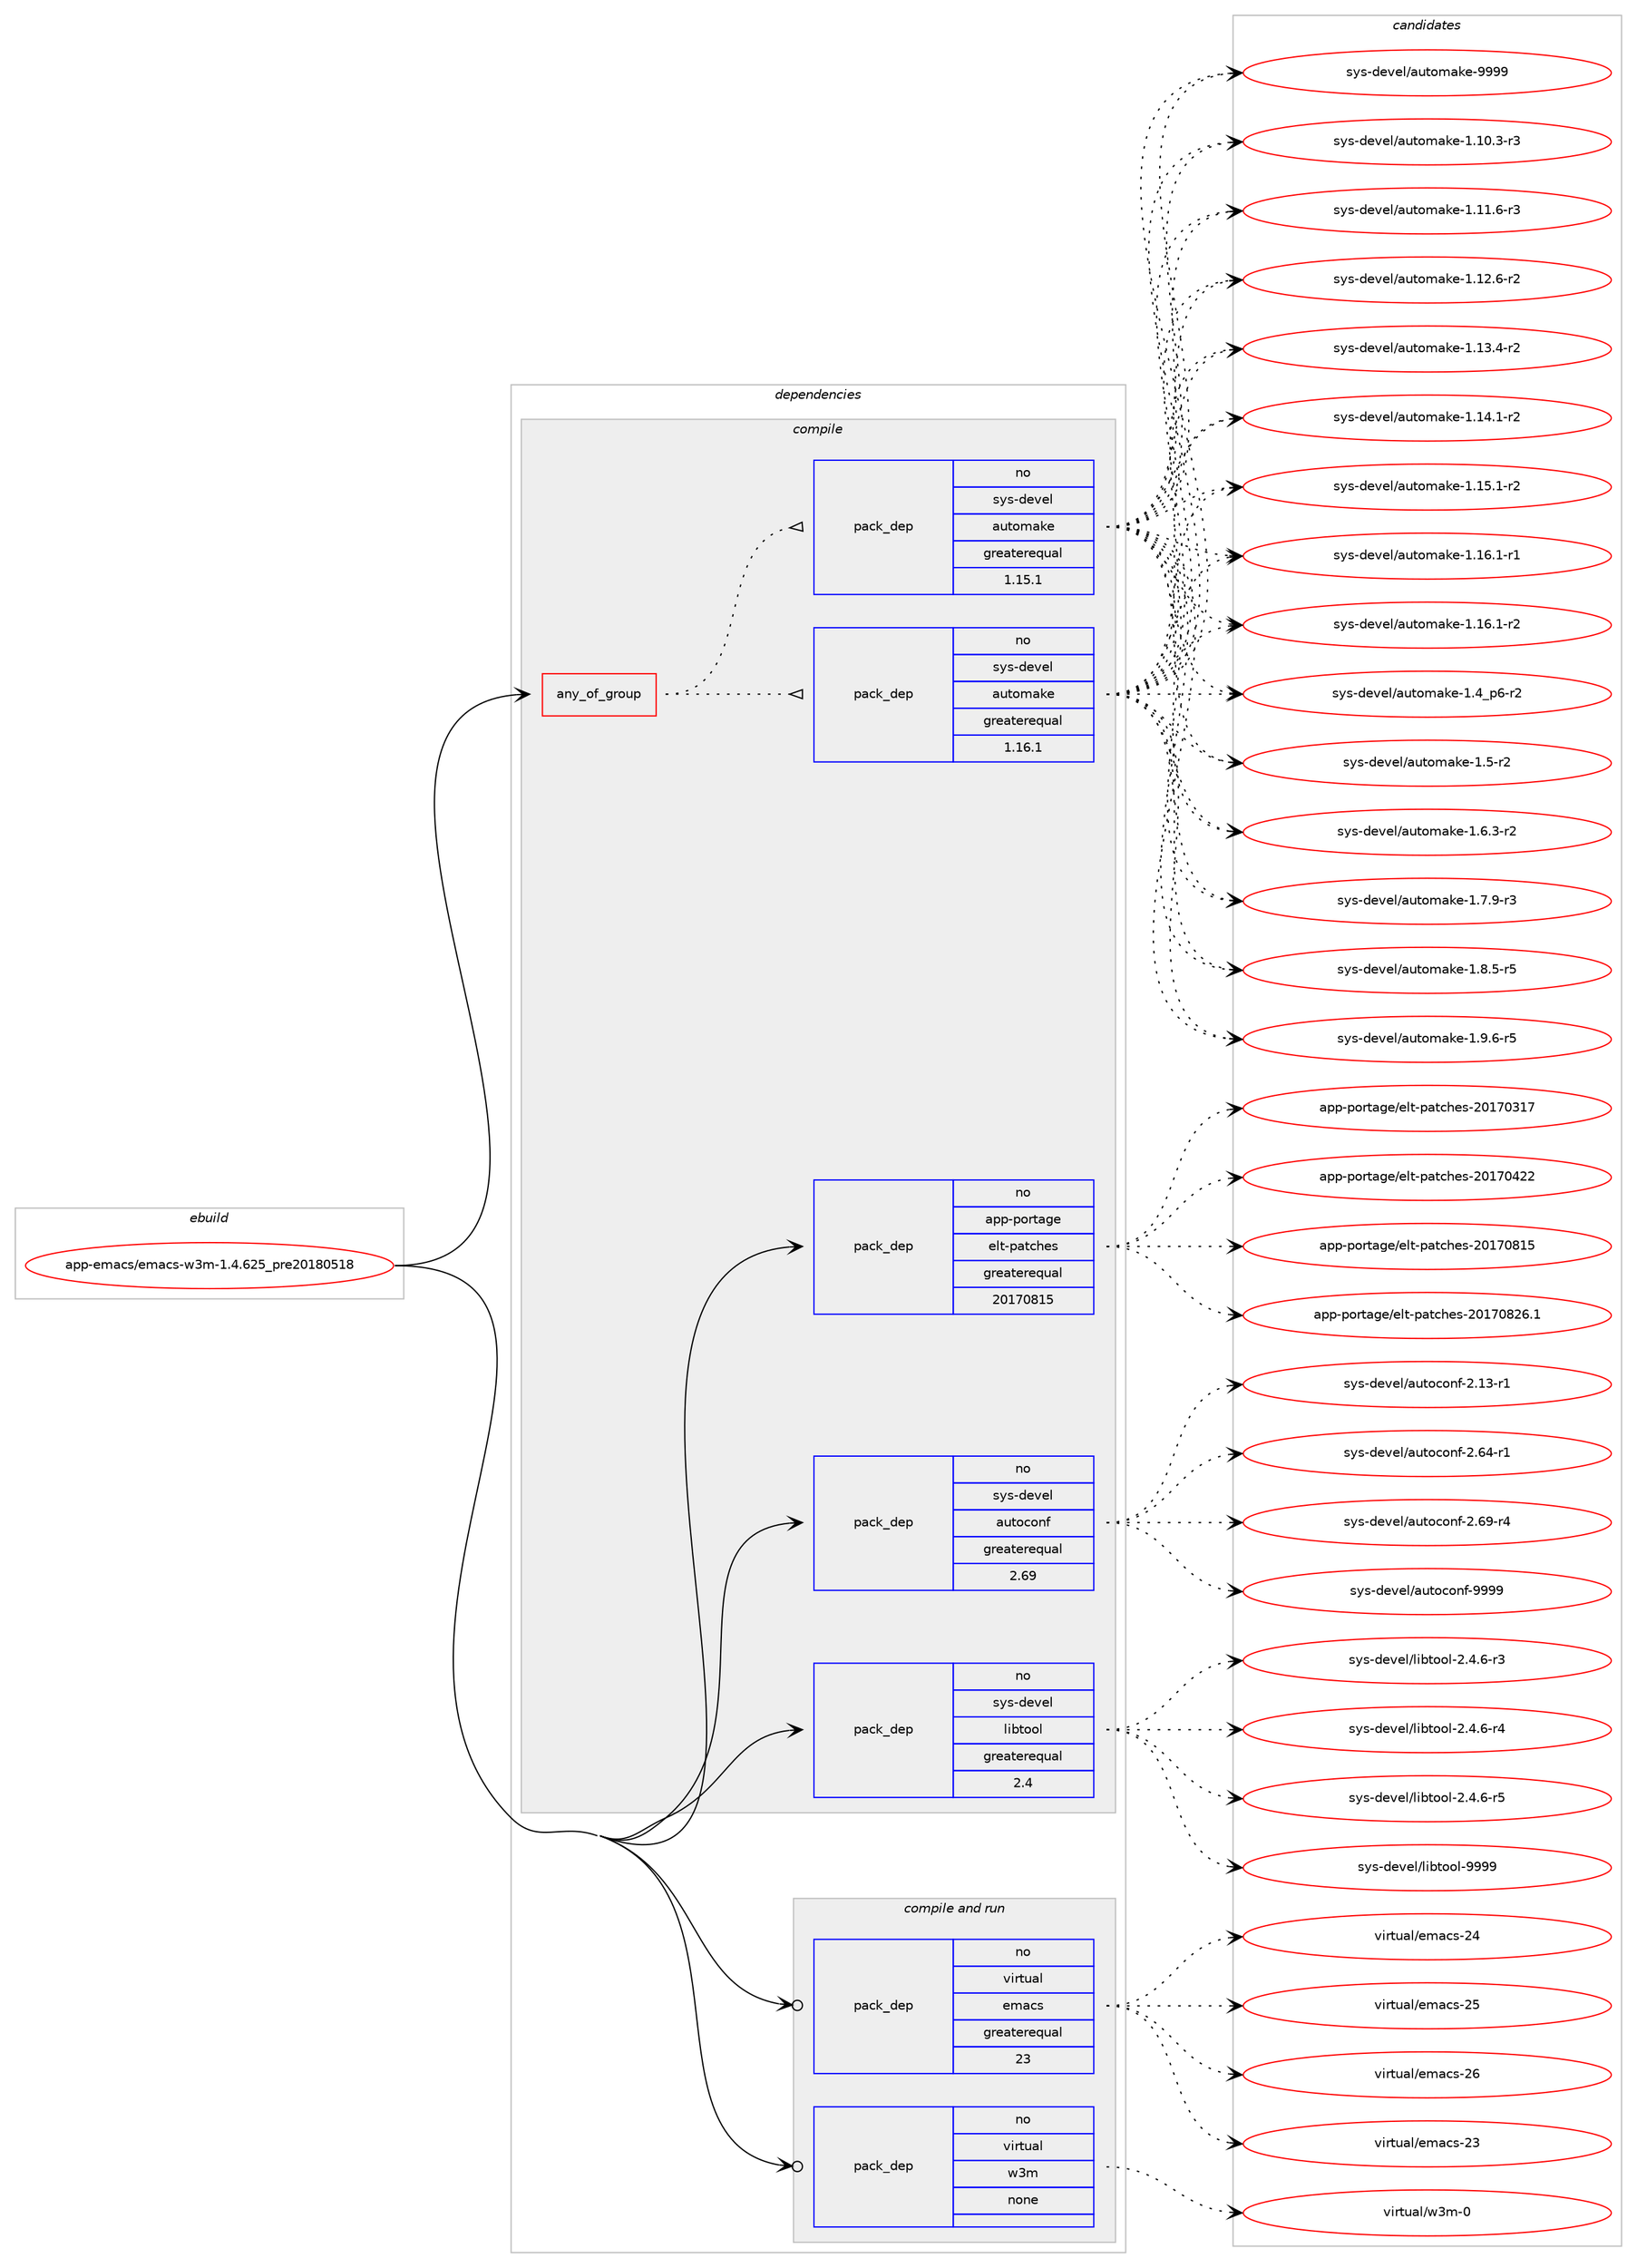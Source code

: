 digraph prolog {

# *************
# Graph options
# *************

newrank=true;
concentrate=true;
compound=true;
graph [rankdir=LR,fontname=Helvetica,fontsize=10,ranksep=1.5];#, ranksep=2.5, nodesep=0.2];
edge  [arrowhead=vee];
node  [fontname=Helvetica,fontsize=10];

# **********
# The ebuild
# **********

subgraph cluster_leftcol {
color=gray;
rank=same;
label=<<i>ebuild</i>>;
id [label="app-emacs/emacs-w3m-1.4.625_pre20180518", color=red, width=4, href="../app-emacs/emacs-w3m-1.4.625_pre20180518.svg"];
}

# ****************
# The dependencies
# ****************

subgraph cluster_midcol {
color=gray;
label=<<i>dependencies</i>>;
subgraph cluster_compile {
fillcolor="#eeeeee";
style=filled;
label=<<i>compile</i>>;
subgraph any8483 {
dependency482621 [label=<<TABLE BORDER="0" CELLBORDER="1" CELLSPACING="0" CELLPADDING="4"><TR><TD CELLPADDING="10">any_of_group</TD></TR></TABLE>>, shape=none, color=red];subgraph pack358828 {
dependency482622 [label=<<TABLE BORDER="0" CELLBORDER="1" CELLSPACING="0" CELLPADDING="4" WIDTH="220"><TR><TD ROWSPAN="6" CELLPADDING="30">pack_dep</TD></TR><TR><TD WIDTH="110">no</TD></TR><TR><TD>sys-devel</TD></TR><TR><TD>automake</TD></TR><TR><TD>greaterequal</TD></TR><TR><TD>1.16.1</TD></TR></TABLE>>, shape=none, color=blue];
}
dependency482621:e -> dependency482622:w [weight=20,style="dotted",arrowhead="oinv"];
subgraph pack358829 {
dependency482623 [label=<<TABLE BORDER="0" CELLBORDER="1" CELLSPACING="0" CELLPADDING="4" WIDTH="220"><TR><TD ROWSPAN="6" CELLPADDING="30">pack_dep</TD></TR><TR><TD WIDTH="110">no</TD></TR><TR><TD>sys-devel</TD></TR><TR><TD>automake</TD></TR><TR><TD>greaterequal</TD></TR><TR><TD>1.15.1</TD></TR></TABLE>>, shape=none, color=blue];
}
dependency482621:e -> dependency482623:w [weight=20,style="dotted",arrowhead="oinv"];
}
id:e -> dependency482621:w [weight=20,style="solid",arrowhead="vee"];
subgraph pack358830 {
dependency482624 [label=<<TABLE BORDER="0" CELLBORDER="1" CELLSPACING="0" CELLPADDING="4" WIDTH="220"><TR><TD ROWSPAN="6" CELLPADDING="30">pack_dep</TD></TR><TR><TD WIDTH="110">no</TD></TR><TR><TD>app-portage</TD></TR><TR><TD>elt-patches</TD></TR><TR><TD>greaterequal</TD></TR><TR><TD>20170815</TD></TR></TABLE>>, shape=none, color=blue];
}
id:e -> dependency482624:w [weight=20,style="solid",arrowhead="vee"];
subgraph pack358831 {
dependency482625 [label=<<TABLE BORDER="0" CELLBORDER="1" CELLSPACING="0" CELLPADDING="4" WIDTH="220"><TR><TD ROWSPAN="6" CELLPADDING="30">pack_dep</TD></TR><TR><TD WIDTH="110">no</TD></TR><TR><TD>sys-devel</TD></TR><TR><TD>autoconf</TD></TR><TR><TD>greaterequal</TD></TR><TR><TD>2.69</TD></TR></TABLE>>, shape=none, color=blue];
}
id:e -> dependency482625:w [weight=20,style="solid",arrowhead="vee"];
subgraph pack358832 {
dependency482626 [label=<<TABLE BORDER="0" CELLBORDER="1" CELLSPACING="0" CELLPADDING="4" WIDTH="220"><TR><TD ROWSPAN="6" CELLPADDING="30">pack_dep</TD></TR><TR><TD WIDTH="110">no</TD></TR><TR><TD>sys-devel</TD></TR><TR><TD>libtool</TD></TR><TR><TD>greaterequal</TD></TR><TR><TD>2.4</TD></TR></TABLE>>, shape=none, color=blue];
}
id:e -> dependency482626:w [weight=20,style="solid",arrowhead="vee"];
}
subgraph cluster_compileandrun {
fillcolor="#eeeeee";
style=filled;
label=<<i>compile and run</i>>;
subgraph pack358833 {
dependency482627 [label=<<TABLE BORDER="0" CELLBORDER="1" CELLSPACING="0" CELLPADDING="4" WIDTH="220"><TR><TD ROWSPAN="6" CELLPADDING="30">pack_dep</TD></TR><TR><TD WIDTH="110">no</TD></TR><TR><TD>virtual</TD></TR><TR><TD>emacs</TD></TR><TR><TD>greaterequal</TD></TR><TR><TD>23</TD></TR></TABLE>>, shape=none, color=blue];
}
id:e -> dependency482627:w [weight=20,style="solid",arrowhead="odotvee"];
subgraph pack358834 {
dependency482628 [label=<<TABLE BORDER="0" CELLBORDER="1" CELLSPACING="0" CELLPADDING="4" WIDTH="220"><TR><TD ROWSPAN="6" CELLPADDING="30">pack_dep</TD></TR><TR><TD WIDTH="110">no</TD></TR><TR><TD>virtual</TD></TR><TR><TD>w3m</TD></TR><TR><TD>none</TD></TR><TR><TD></TD></TR></TABLE>>, shape=none, color=blue];
}
id:e -> dependency482628:w [weight=20,style="solid",arrowhead="odotvee"];
}
subgraph cluster_run {
fillcolor="#eeeeee";
style=filled;
label=<<i>run</i>>;
}
}

# **************
# The candidates
# **************

subgraph cluster_choices {
rank=same;
color=gray;
label=<<i>candidates</i>>;

subgraph choice358828 {
color=black;
nodesep=1;
choice11512111545100101118101108479711711611110997107101454946494846514511451 [label="sys-devel/automake-1.10.3-r3", color=red, width=4,href="../sys-devel/automake-1.10.3-r3.svg"];
choice11512111545100101118101108479711711611110997107101454946494946544511451 [label="sys-devel/automake-1.11.6-r3", color=red, width=4,href="../sys-devel/automake-1.11.6-r3.svg"];
choice11512111545100101118101108479711711611110997107101454946495046544511450 [label="sys-devel/automake-1.12.6-r2", color=red, width=4,href="../sys-devel/automake-1.12.6-r2.svg"];
choice11512111545100101118101108479711711611110997107101454946495146524511450 [label="sys-devel/automake-1.13.4-r2", color=red, width=4,href="../sys-devel/automake-1.13.4-r2.svg"];
choice11512111545100101118101108479711711611110997107101454946495246494511450 [label="sys-devel/automake-1.14.1-r2", color=red, width=4,href="../sys-devel/automake-1.14.1-r2.svg"];
choice11512111545100101118101108479711711611110997107101454946495346494511450 [label="sys-devel/automake-1.15.1-r2", color=red, width=4,href="../sys-devel/automake-1.15.1-r2.svg"];
choice11512111545100101118101108479711711611110997107101454946495446494511449 [label="sys-devel/automake-1.16.1-r1", color=red, width=4,href="../sys-devel/automake-1.16.1-r1.svg"];
choice11512111545100101118101108479711711611110997107101454946495446494511450 [label="sys-devel/automake-1.16.1-r2", color=red, width=4,href="../sys-devel/automake-1.16.1-r2.svg"];
choice115121115451001011181011084797117116111109971071014549465295112544511450 [label="sys-devel/automake-1.4_p6-r2", color=red, width=4,href="../sys-devel/automake-1.4_p6-r2.svg"];
choice11512111545100101118101108479711711611110997107101454946534511450 [label="sys-devel/automake-1.5-r2", color=red, width=4,href="../sys-devel/automake-1.5-r2.svg"];
choice115121115451001011181011084797117116111109971071014549465446514511450 [label="sys-devel/automake-1.6.3-r2", color=red, width=4,href="../sys-devel/automake-1.6.3-r2.svg"];
choice115121115451001011181011084797117116111109971071014549465546574511451 [label="sys-devel/automake-1.7.9-r3", color=red, width=4,href="../sys-devel/automake-1.7.9-r3.svg"];
choice115121115451001011181011084797117116111109971071014549465646534511453 [label="sys-devel/automake-1.8.5-r5", color=red, width=4,href="../sys-devel/automake-1.8.5-r5.svg"];
choice115121115451001011181011084797117116111109971071014549465746544511453 [label="sys-devel/automake-1.9.6-r5", color=red, width=4,href="../sys-devel/automake-1.9.6-r5.svg"];
choice115121115451001011181011084797117116111109971071014557575757 [label="sys-devel/automake-9999", color=red, width=4,href="../sys-devel/automake-9999.svg"];
dependency482622:e -> choice11512111545100101118101108479711711611110997107101454946494846514511451:w [style=dotted,weight="100"];
dependency482622:e -> choice11512111545100101118101108479711711611110997107101454946494946544511451:w [style=dotted,weight="100"];
dependency482622:e -> choice11512111545100101118101108479711711611110997107101454946495046544511450:w [style=dotted,weight="100"];
dependency482622:e -> choice11512111545100101118101108479711711611110997107101454946495146524511450:w [style=dotted,weight="100"];
dependency482622:e -> choice11512111545100101118101108479711711611110997107101454946495246494511450:w [style=dotted,weight="100"];
dependency482622:e -> choice11512111545100101118101108479711711611110997107101454946495346494511450:w [style=dotted,weight="100"];
dependency482622:e -> choice11512111545100101118101108479711711611110997107101454946495446494511449:w [style=dotted,weight="100"];
dependency482622:e -> choice11512111545100101118101108479711711611110997107101454946495446494511450:w [style=dotted,weight="100"];
dependency482622:e -> choice115121115451001011181011084797117116111109971071014549465295112544511450:w [style=dotted,weight="100"];
dependency482622:e -> choice11512111545100101118101108479711711611110997107101454946534511450:w [style=dotted,weight="100"];
dependency482622:e -> choice115121115451001011181011084797117116111109971071014549465446514511450:w [style=dotted,weight="100"];
dependency482622:e -> choice115121115451001011181011084797117116111109971071014549465546574511451:w [style=dotted,weight="100"];
dependency482622:e -> choice115121115451001011181011084797117116111109971071014549465646534511453:w [style=dotted,weight="100"];
dependency482622:e -> choice115121115451001011181011084797117116111109971071014549465746544511453:w [style=dotted,weight="100"];
dependency482622:e -> choice115121115451001011181011084797117116111109971071014557575757:w [style=dotted,weight="100"];
}
subgraph choice358829 {
color=black;
nodesep=1;
choice11512111545100101118101108479711711611110997107101454946494846514511451 [label="sys-devel/automake-1.10.3-r3", color=red, width=4,href="../sys-devel/automake-1.10.3-r3.svg"];
choice11512111545100101118101108479711711611110997107101454946494946544511451 [label="sys-devel/automake-1.11.6-r3", color=red, width=4,href="../sys-devel/automake-1.11.6-r3.svg"];
choice11512111545100101118101108479711711611110997107101454946495046544511450 [label="sys-devel/automake-1.12.6-r2", color=red, width=4,href="../sys-devel/automake-1.12.6-r2.svg"];
choice11512111545100101118101108479711711611110997107101454946495146524511450 [label="sys-devel/automake-1.13.4-r2", color=red, width=4,href="../sys-devel/automake-1.13.4-r2.svg"];
choice11512111545100101118101108479711711611110997107101454946495246494511450 [label="sys-devel/automake-1.14.1-r2", color=red, width=4,href="../sys-devel/automake-1.14.1-r2.svg"];
choice11512111545100101118101108479711711611110997107101454946495346494511450 [label="sys-devel/automake-1.15.1-r2", color=red, width=4,href="../sys-devel/automake-1.15.1-r2.svg"];
choice11512111545100101118101108479711711611110997107101454946495446494511449 [label="sys-devel/automake-1.16.1-r1", color=red, width=4,href="../sys-devel/automake-1.16.1-r1.svg"];
choice11512111545100101118101108479711711611110997107101454946495446494511450 [label="sys-devel/automake-1.16.1-r2", color=red, width=4,href="../sys-devel/automake-1.16.1-r2.svg"];
choice115121115451001011181011084797117116111109971071014549465295112544511450 [label="sys-devel/automake-1.4_p6-r2", color=red, width=4,href="../sys-devel/automake-1.4_p6-r2.svg"];
choice11512111545100101118101108479711711611110997107101454946534511450 [label="sys-devel/automake-1.5-r2", color=red, width=4,href="../sys-devel/automake-1.5-r2.svg"];
choice115121115451001011181011084797117116111109971071014549465446514511450 [label="sys-devel/automake-1.6.3-r2", color=red, width=4,href="../sys-devel/automake-1.6.3-r2.svg"];
choice115121115451001011181011084797117116111109971071014549465546574511451 [label="sys-devel/automake-1.7.9-r3", color=red, width=4,href="../sys-devel/automake-1.7.9-r3.svg"];
choice115121115451001011181011084797117116111109971071014549465646534511453 [label="sys-devel/automake-1.8.5-r5", color=red, width=4,href="../sys-devel/automake-1.8.5-r5.svg"];
choice115121115451001011181011084797117116111109971071014549465746544511453 [label="sys-devel/automake-1.9.6-r5", color=red, width=4,href="../sys-devel/automake-1.9.6-r5.svg"];
choice115121115451001011181011084797117116111109971071014557575757 [label="sys-devel/automake-9999", color=red, width=4,href="../sys-devel/automake-9999.svg"];
dependency482623:e -> choice11512111545100101118101108479711711611110997107101454946494846514511451:w [style=dotted,weight="100"];
dependency482623:e -> choice11512111545100101118101108479711711611110997107101454946494946544511451:w [style=dotted,weight="100"];
dependency482623:e -> choice11512111545100101118101108479711711611110997107101454946495046544511450:w [style=dotted,weight="100"];
dependency482623:e -> choice11512111545100101118101108479711711611110997107101454946495146524511450:w [style=dotted,weight="100"];
dependency482623:e -> choice11512111545100101118101108479711711611110997107101454946495246494511450:w [style=dotted,weight="100"];
dependency482623:e -> choice11512111545100101118101108479711711611110997107101454946495346494511450:w [style=dotted,weight="100"];
dependency482623:e -> choice11512111545100101118101108479711711611110997107101454946495446494511449:w [style=dotted,weight="100"];
dependency482623:e -> choice11512111545100101118101108479711711611110997107101454946495446494511450:w [style=dotted,weight="100"];
dependency482623:e -> choice115121115451001011181011084797117116111109971071014549465295112544511450:w [style=dotted,weight="100"];
dependency482623:e -> choice11512111545100101118101108479711711611110997107101454946534511450:w [style=dotted,weight="100"];
dependency482623:e -> choice115121115451001011181011084797117116111109971071014549465446514511450:w [style=dotted,weight="100"];
dependency482623:e -> choice115121115451001011181011084797117116111109971071014549465546574511451:w [style=dotted,weight="100"];
dependency482623:e -> choice115121115451001011181011084797117116111109971071014549465646534511453:w [style=dotted,weight="100"];
dependency482623:e -> choice115121115451001011181011084797117116111109971071014549465746544511453:w [style=dotted,weight="100"];
dependency482623:e -> choice115121115451001011181011084797117116111109971071014557575757:w [style=dotted,weight="100"];
}
subgraph choice358830 {
color=black;
nodesep=1;
choice97112112451121111141169710310147101108116451129711699104101115455048495548514955 [label="app-portage/elt-patches-20170317", color=red, width=4,href="../app-portage/elt-patches-20170317.svg"];
choice97112112451121111141169710310147101108116451129711699104101115455048495548525050 [label="app-portage/elt-patches-20170422", color=red, width=4,href="../app-portage/elt-patches-20170422.svg"];
choice97112112451121111141169710310147101108116451129711699104101115455048495548564953 [label="app-portage/elt-patches-20170815", color=red, width=4,href="../app-portage/elt-patches-20170815.svg"];
choice971121124511211111411697103101471011081164511297116991041011154550484955485650544649 [label="app-portage/elt-patches-20170826.1", color=red, width=4,href="../app-portage/elt-patches-20170826.1.svg"];
dependency482624:e -> choice97112112451121111141169710310147101108116451129711699104101115455048495548514955:w [style=dotted,weight="100"];
dependency482624:e -> choice97112112451121111141169710310147101108116451129711699104101115455048495548525050:w [style=dotted,weight="100"];
dependency482624:e -> choice97112112451121111141169710310147101108116451129711699104101115455048495548564953:w [style=dotted,weight="100"];
dependency482624:e -> choice971121124511211111411697103101471011081164511297116991041011154550484955485650544649:w [style=dotted,weight="100"];
}
subgraph choice358831 {
color=black;
nodesep=1;
choice1151211154510010111810110847971171161119911111010245504649514511449 [label="sys-devel/autoconf-2.13-r1", color=red, width=4,href="../sys-devel/autoconf-2.13-r1.svg"];
choice1151211154510010111810110847971171161119911111010245504654524511449 [label="sys-devel/autoconf-2.64-r1", color=red, width=4,href="../sys-devel/autoconf-2.64-r1.svg"];
choice1151211154510010111810110847971171161119911111010245504654574511452 [label="sys-devel/autoconf-2.69-r4", color=red, width=4,href="../sys-devel/autoconf-2.69-r4.svg"];
choice115121115451001011181011084797117116111991111101024557575757 [label="sys-devel/autoconf-9999", color=red, width=4,href="../sys-devel/autoconf-9999.svg"];
dependency482625:e -> choice1151211154510010111810110847971171161119911111010245504649514511449:w [style=dotted,weight="100"];
dependency482625:e -> choice1151211154510010111810110847971171161119911111010245504654524511449:w [style=dotted,weight="100"];
dependency482625:e -> choice1151211154510010111810110847971171161119911111010245504654574511452:w [style=dotted,weight="100"];
dependency482625:e -> choice115121115451001011181011084797117116111991111101024557575757:w [style=dotted,weight="100"];
}
subgraph choice358832 {
color=black;
nodesep=1;
choice1151211154510010111810110847108105981161111111084550465246544511451 [label="sys-devel/libtool-2.4.6-r3", color=red, width=4,href="../sys-devel/libtool-2.4.6-r3.svg"];
choice1151211154510010111810110847108105981161111111084550465246544511452 [label="sys-devel/libtool-2.4.6-r4", color=red, width=4,href="../sys-devel/libtool-2.4.6-r4.svg"];
choice1151211154510010111810110847108105981161111111084550465246544511453 [label="sys-devel/libtool-2.4.6-r5", color=red, width=4,href="../sys-devel/libtool-2.4.6-r5.svg"];
choice1151211154510010111810110847108105981161111111084557575757 [label="sys-devel/libtool-9999", color=red, width=4,href="../sys-devel/libtool-9999.svg"];
dependency482626:e -> choice1151211154510010111810110847108105981161111111084550465246544511451:w [style=dotted,weight="100"];
dependency482626:e -> choice1151211154510010111810110847108105981161111111084550465246544511452:w [style=dotted,weight="100"];
dependency482626:e -> choice1151211154510010111810110847108105981161111111084550465246544511453:w [style=dotted,weight="100"];
dependency482626:e -> choice1151211154510010111810110847108105981161111111084557575757:w [style=dotted,weight="100"];
}
subgraph choice358833 {
color=black;
nodesep=1;
choice11810511411611797108471011099799115455051 [label="virtual/emacs-23", color=red, width=4,href="../virtual/emacs-23.svg"];
choice11810511411611797108471011099799115455052 [label="virtual/emacs-24", color=red, width=4,href="../virtual/emacs-24.svg"];
choice11810511411611797108471011099799115455053 [label="virtual/emacs-25", color=red, width=4,href="../virtual/emacs-25.svg"];
choice11810511411611797108471011099799115455054 [label="virtual/emacs-26", color=red, width=4,href="../virtual/emacs-26.svg"];
dependency482627:e -> choice11810511411611797108471011099799115455051:w [style=dotted,weight="100"];
dependency482627:e -> choice11810511411611797108471011099799115455052:w [style=dotted,weight="100"];
dependency482627:e -> choice11810511411611797108471011099799115455053:w [style=dotted,weight="100"];
dependency482627:e -> choice11810511411611797108471011099799115455054:w [style=dotted,weight="100"];
}
subgraph choice358834 {
color=black;
nodesep=1;
choice1181051141161179710847119511094548 [label="virtual/w3m-0", color=red, width=4,href="../virtual/w3m-0.svg"];
dependency482628:e -> choice1181051141161179710847119511094548:w [style=dotted,weight="100"];
}
}

}
